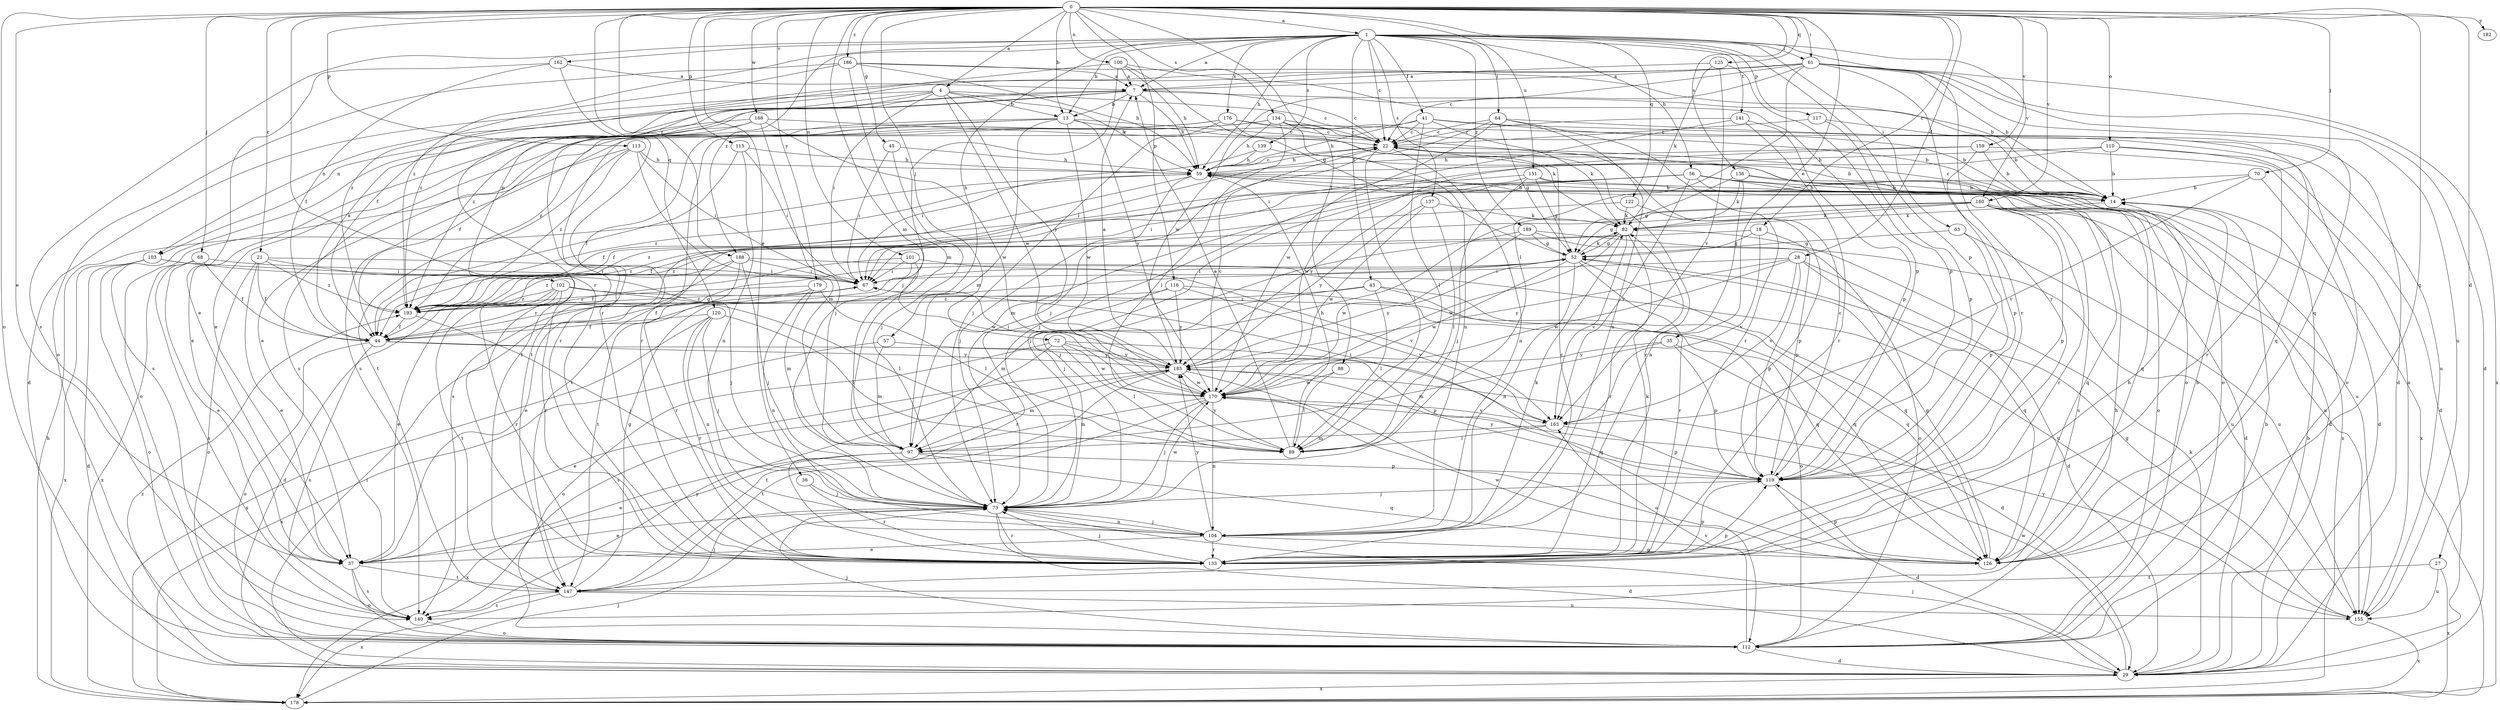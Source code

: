 strict digraph  {
0;
1;
4;
7;
13;
14;
18;
21;
22;
27;
28;
29;
35;
36;
37;
41;
43;
44;
45;
52;
56;
57;
59;
61;
63;
64;
67;
68;
70;
72;
73;
82;
88;
89;
97;
100;
101;
102;
103;
104;
110;
112;
113;
115;
116;
117;
119;
120;
122;
125;
126;
133;
134;
136;
137;
139;
140;
141;
147;
151;
155;
159;
160;
162;
163;
168;
170;
176;
178;
179;
182;
185;
186;
188;
189;
193;
0 -> 1  [label=a];
0 -> 4  [label=a];
0 -> 13  [label=b];
0 -> 18  [label=c];
0 -> 21  [label=c];
0 -> 27  [label=d];
0 -> 28  [label=d];
0 -> 35  [label=e];
0 -> 36  [label=e];
0 -> 37  [label=e];
0 -> 45  [label=g];
0 -> 61  [label=i];
0 -> 68  [label=j];
0 -> 70  [label=j];
0 -> 72  [label=j];
0 -> 88  [label=l];
0 -> 97  [label=m];
0 -> 100  [label=n];
0 -> 101  [label=n];
0 -> 110  [label=o];
0 -> 112  [label=o];
0 -> 113  [label=p];
0 -> 115  [label=p];
0 -> 116  [label=p];
0 -> 120  [label=q];
0 -> 122  [label=q];
0 -> 125  [label=q];
0 -> 126  [label=q];
0 -> 133  [label=r];
0 -> 134  [label=s];
0 -> 136  [label=s];
0 -> 151  [label=u];
0 -> 159  [label=v];
0 -> 160  [label=v];
0 -> 168  [label=w];
0 -> 179  [label=y];
0 -> 182  [label=y];
0 -> 186  [label=z];
0 -> 188  [label=z];
1 -> 7  [label=a];
1 -> 13  [label=b];
1 -> 22  [label=c];
1 -> 41  [label=f];
1 -> 43  [label=f];
1 -> 56  [label=h];
1 -> 57  [label=h];
1 -> 59  [label=h];
1 -> 61  [label=i];
1 -> 63  [label=i];
1 -> 64  [label=i];
1 -> 117  [label=p];
1 -> 119  [label=p];
1 -> 133  [label=r];
1 -> 137  [label=s];
1 -> 139  [label=s];
1 -> 140  [label=s];
1 -> 141  [label=t];
1 -> 160  [label=v];
1 -> 162  [label=v];
1 -> 176  [label=x];
1 -> 188  [label=z];
1 -> 189  [label=z];
1 -> 193  [label=z];
4 -> 13  [label=b];
4 -> 22  [label=c];
4 -> 29  [label=d];
4 -> 59  [label=h];
4 -> 67  [label=i];
4 -> 102  [label=n];
4 -> 103  [label=n];
4 -> 170  [label=w];
4 -> 185  [label=y];
7 -> 13  [label=b];
7 -> 22  [label=c];
7 -> 29  [label=d];
7 -> 37  [label=e];
7 -> 59  [label=h];
7 -> 103  [label=n];
7 -> 193  [label=z];
13 -> 22  [label=c];
13 -> 97  [label=m];
13 -> 112  [label=o];
13 -> 140  [label=s];
13 -> 147  [label=t];
13 -> 170  [label=w];
13 -> 185  [label=y];
13 -> 193  [label=z];
14 -> 22  [label=c];
14 -> 59  [label=h];
14 -> 82  [label=k];
18 -> 52  [label=g];
18 -> 119  [label=p];
18 -> 163  [label=v];
18 -> 193  [label=z];
21 -> 37  [label=e];
21 -> 44  [label=f];
21 -> 67  [label=i];
21 -> 73  [label=j];
21 -> 112  [label=o];
21 -> 193  [label=z];
22 -> 59  [label=h];
22 -> 67  [label=i];
22 -> 89  [label=l];
22 -> 104  [label=n];
22 -> 133  [label=r];
27 -> 147  [label=t];
27 -> 155  [label=u];
27 -> 178  [label=x];
28 -> 29  [label=d];
28 -> 67  [label=i];
28 -> 119  [label=p];
28 -> 126  [label=q];
28 -> 163  [label=v];
28 -> 170  [label=w];
28 -> 185  [label=y];
29 -> 14  [label=b];
29 -> 67  [label=i];
29 -> 73  [label=j];
29 -> 82  [label=k];
29 -> 170  [label=w];
29 -> 178  [label=x];
29 -> 193  [label=z];
35 -> 29  [label=d];
35 -> 97  [label=m];
35 -> 119  [label=p];
35 -> 185  [label=y];
36 -> 73  [label=j];
36 -> 133  [label=r];
37 -> 112  [label=o];
37 -> 140  [label=s];
37 -> 147  [label=t];
41 -> 14  [label=b];
41 -> 22  [label=c];
41 -> 59  [label=h];
41 -> 82  [label=k];
41 -> 89  [label=l];
41 -> 140  [label=s];
41 -> 155  [label=u];
43 -> 89  [label=l];
43 -> 97  [label=m];
43 -> 112  [label=o];
43 -> 126  [label=q];
43 -> 193  [label=z];
44 -> 7  [label=a];
44 -> 52  [label=g];
44 -> 112  [label=o];
44 -> 119  [label=p];
44 -> 140  [label=s];
44 -> 185  [label=y];
45 -> 59  [label=h];
45 -> 67  [label=i];
45 -> 73  [label=j];
52 -> 67  [label=i];
52 -> 82  [label=k];
52 -> 104  [label=n];
52 -> 126  [label=q];
52 -> 133  [label=r];
52 -> 170  [label=w];
52 -> 185  [label=y];
56 -> 14  [label=b];
56 -> 29  [label=d];
56 -> 67  [label=i];
56 -> 73  [label=j];
56 -> 112  [label=o];
56 -> 147  [label=t];
56 -> 163  [label=v];
56 -> 178  [label=x];
56 -> 185  [label=y];
57 -> 97  [label=m];
57 -> 178  [label=x];
57 -> 185  [label=y];
59 -> 14  [label=b];
59 -> 22  [label=c];
59 -> 73  [label=j];
59 -> 140  [label=s];
59 -> 155  [label=u];
59 -> 193  [label=z];
61 -> 7  [label=a];
61 -> 14  [label=b];
61 -> 22  [label=c];
61 -> 29  [label=d];
61 -> 44  [label=f];
61 -> 89  [label=l];
61 -> 126  [label=q];
61 -> 133  [label=r];
61 -> 155  [label=u];
61 -> 170  [label=w];
61 -> 178  [label=x];
61 -> 193  [label=z];
63 -> 52  [label=g];
63 -> 119  [label=p];
63 -> 155  [label=u];
64 -> 22  [label=c];
64 -> 52  [label=g];
64 -> 73  [label=j];
64 -> 104  [label=n];
64 -> 112  [label=o];
64 -> 133  [label=r];
64 -> 170  [label=w];
67 -> 193  [label=z];
68 -> 37  [label=e];
68 -> 44  [label=f];
68 -> 67  [label=i];
68 -> 140  [label=s];
68 -> 178  [label=x];
70 -> 14  [label=b];
70 -> 29  [label=d];
70 -> 44  [label=f];
70 -> 163  [label=v];
72 -> 89  [label=l];
72 -> 112  [label=o];
72 -> 126  [label=q];
72 -> 140  [label=s];
72 -> 170  [label=w];
72 -> 185  [label=y];
73 -> 29  [label=d];
73 -> 37  [label=e];
73 -> 104  [label=n];
73 -> 133  [label=r];
73 -> 170  [label=w];
82 -> 52  [label=g];
82 -> 133  [label=r];
82 -> 163  [label=v];
82 -> 170  [label=w];
82 -> 193  [label=z];
88 -> 89  [label=l];
88 -> 170  [label=w];
89 -> 7  [label=a];
89 -> 59  [label=h];
89 -> 185  [label=y];
97 -> 37  [label=e];
97 -> 119  [label=p];
97 -> 126  [label=q];
97 -> 178  [label=x];
100 -> 7  [label=a];
100 -> 52  [label=g];
100 -> 59  [label=h];
100 -> 73  [label=j];
100 -> 119  [label=p];
100 -> 133  [label=r];
101 -> 44  [label=f];
101 -> 67  [label=i];
101 -> 147  [label=t];
101 -> 163  [label=v];
101 -> 170  [label=w];
102 -> 29  [label=d];
102 -> 37  [label=e];
102 -> 89  [label=l];
102 -> 126  [label=q];
102 -> 133  [label=r];
102 -> 147  [label=t];
102 -> 193  [label=z];
103 -> 29  [label=d];
103 -> 67  [label=i];
103 -> 112  [label=o];
103 -> 133  [label=r];
103 -> 178  [label=x];
104 -> 37  [label=e];
104 -> 73  [label=j];
104 -> 82  [label=k];
104 -> 126  [label=q];
104 -> 133  [label=r];
104 -> 185  [label=y];
110 -> 14  [label=b];
110 -> 29  [label=d];
110 -> 59  [label=h];
110 -> 73  [label=j];
110 -> 133  [label=r];
112 -> 14  [label=b];
112 -> 29  [label=d];
112 -> 59  [label=h];
112 -> 73  [label=j];
112 -> 163  [label=v];
113 -> 59  [label=h];
113 -> 67  [label=i];
113 -> 97  [label=m];
113 -> 112  [label=o];
113 -> 147  [label=t];
113 -> 193  [label=z];
115 -> 44  [label=f];
115 -> 59  [label=h];
115 -> 67  [label=i];
115 -> 104  [label=n];
116 -> 126  [label=q];
116 -> 133  [label=r];
116 -> 163  [label=v];
116 -> 185  [label=y];
116 -> 193  [label=z];
117 -> 14  [label=b];
117 -> 22  [label=c];
117 -> 119  [label=p];
119 -> 22  [label=c];
119 -> 29  [label=d];
119 -> 73  [label=j];
119 -> 185  [label=y];
120 -> 44  [label=f];
120 -> 73  [label=j];
120 -> 89  [label=l];
120 -> 104  [label=n];
120 -> 133  [label=r];
120 -> 178  [label=x];
122 -> 82  [label=k];
122 -> 119  [label=p];
122 -> 193  [label=z];
125 -> 7  [label=a];
125 -> 82  [label=k];
125 -> 119  [label=p];
125 -> 163  [label=v];
126 -> 14  [label=b];
126 -> 52  [label=g];
126 -> 119  [label=p];
126 -> 170  [label=w];
133 -> 14  [label=b];
133 -> 22  [label=c];
133 -> 73  [label=j];
133 -> 82  [label=k];
133 -> 119  [label=p];
134 -> 14  [label=b];
134 -> 22  [label=c];
134 -> 44  [label=f];
134 -> 59  [label=h];
134 -> 89  [label=l];
134 -> 104  [label=n];
134 -> 126  [label=q];
134 -> 133  [label=r];
136 -> 14  [label=b];
136 -> 52  [label=g];
136 -> 82  [label=k];
136 -> 104  [label=n];
136 -> 178  [label=x];
137 -> 82  [label=k];
137 -> 89  [label=l];
137 -> 170  [label=w];
137 -> 185  [label=y];
139 -> 14  [label=b];
139 -> 59  [label=h];
139 -> 67  [label=i];
140 -> 112  [label=o];
140 -> 185  [label=y];
141 -> 22  [label=c];
141 -> 67  [label=i];
141 -> 119  [label=p];
141 -> 133  [label=r];
147 -> 52  [label=g];
147 -> 73  [label=j];
147 -> 119  [label=p];
147 -> 140  [label=s];
147 -> 155  [label=u];
147 -> 178  [label=x];
151 -> 14  [label=b];
151 -> 44  [label=f];
151 -> 52  [label=g];
151 -> 73  [label=j];
151 -> 97  [label=m];
151 -> 126  [label=q];
155 -> 52  [label=g];
155 -> 178  [label=x];
155 -> 185  [label=y];
159 -> 14  [label=b];
159 -> 59  [label=h];
159 -> 119  [label=p];
159 -> 155  [label=u];
159 -> 170  [label=w];
160 -> 29  [label=d];
160 -> 44  [label=f];
160 -> 52  [label=g];
160 -> 73  [label=j];
160 -> 82  [label=k];
160 -> 119  [label=p];
160 -> 126  [label=q];
160 -> 133  [label=r];
160 -> 140  [label=s];
160 -> 155  [label=u];
162 -> 7  [label=a];
162 -> 37  [label=e];
162 -> 44  [label=f];
162 -> 133  [label=r];
163 -> 67  [label=i];
163 -> 89  [label=l];
163 -> 97  [label=m];
163 -> 119  [label=p];
168 -> 22  [label=c];
168 -> 37  [label=e];
168 -> 73  [label=j];
168 -> 133  [label=r];
168 -> 140  [label=s];
168 -> 170  [label=w];
170 -> 22  [label=c];
170 -> 73  [label=j];
170 -> 97  [label=m];
170 -> 104  [label=n];
170 -> 147  [label=t];
170 -> 163  [label=v];
176 -> 22  [label=c];
176 -> 37  [label=e];
176 -> 73  [label=j];
176 -> 82  [label=k];
176 -> 112  [label=o];
176 -> 147  [label=t];
178 -> 59  [label=h];
178 -> 73  [label=j];
179 -> 44  [label=f];
179 -> 89  [label=l];
179 -> 97  [label=m];
179 -> 104  [label=n];
179 -> 193  [label=z];
185 -> 7  [label=a];
185 -> 37  [label=e];
185 -> 67  [label=i];
185 -> 97  [label=m];
185 -> 112  [label=o];
185 -> 147  [label=t];
185 -> 170  [label=w];
186 -> 7  [label=a];
186 -> 14  [label=b];
186 -> 59  [label=h];
186 -> 97  [label=m];
186 -> 112  [label=o];
186 -> 193  [label=z];
188 -> 37  [label=e];
188 -> 67  [label=i];
188 -> 73  [label=j];
188 -> 133  [label=r];
188 -> 155  [label=u];
188 -> 193  [label=z];
189 -> 52  [label=g];
189 -> 73  [label=j];
189 -> 112  [label=o];
189 -> 155  [label=u];
189 -> 170  [label=w];
193 -> 44  [label=f];
193 -> 73  [label=j];
}
